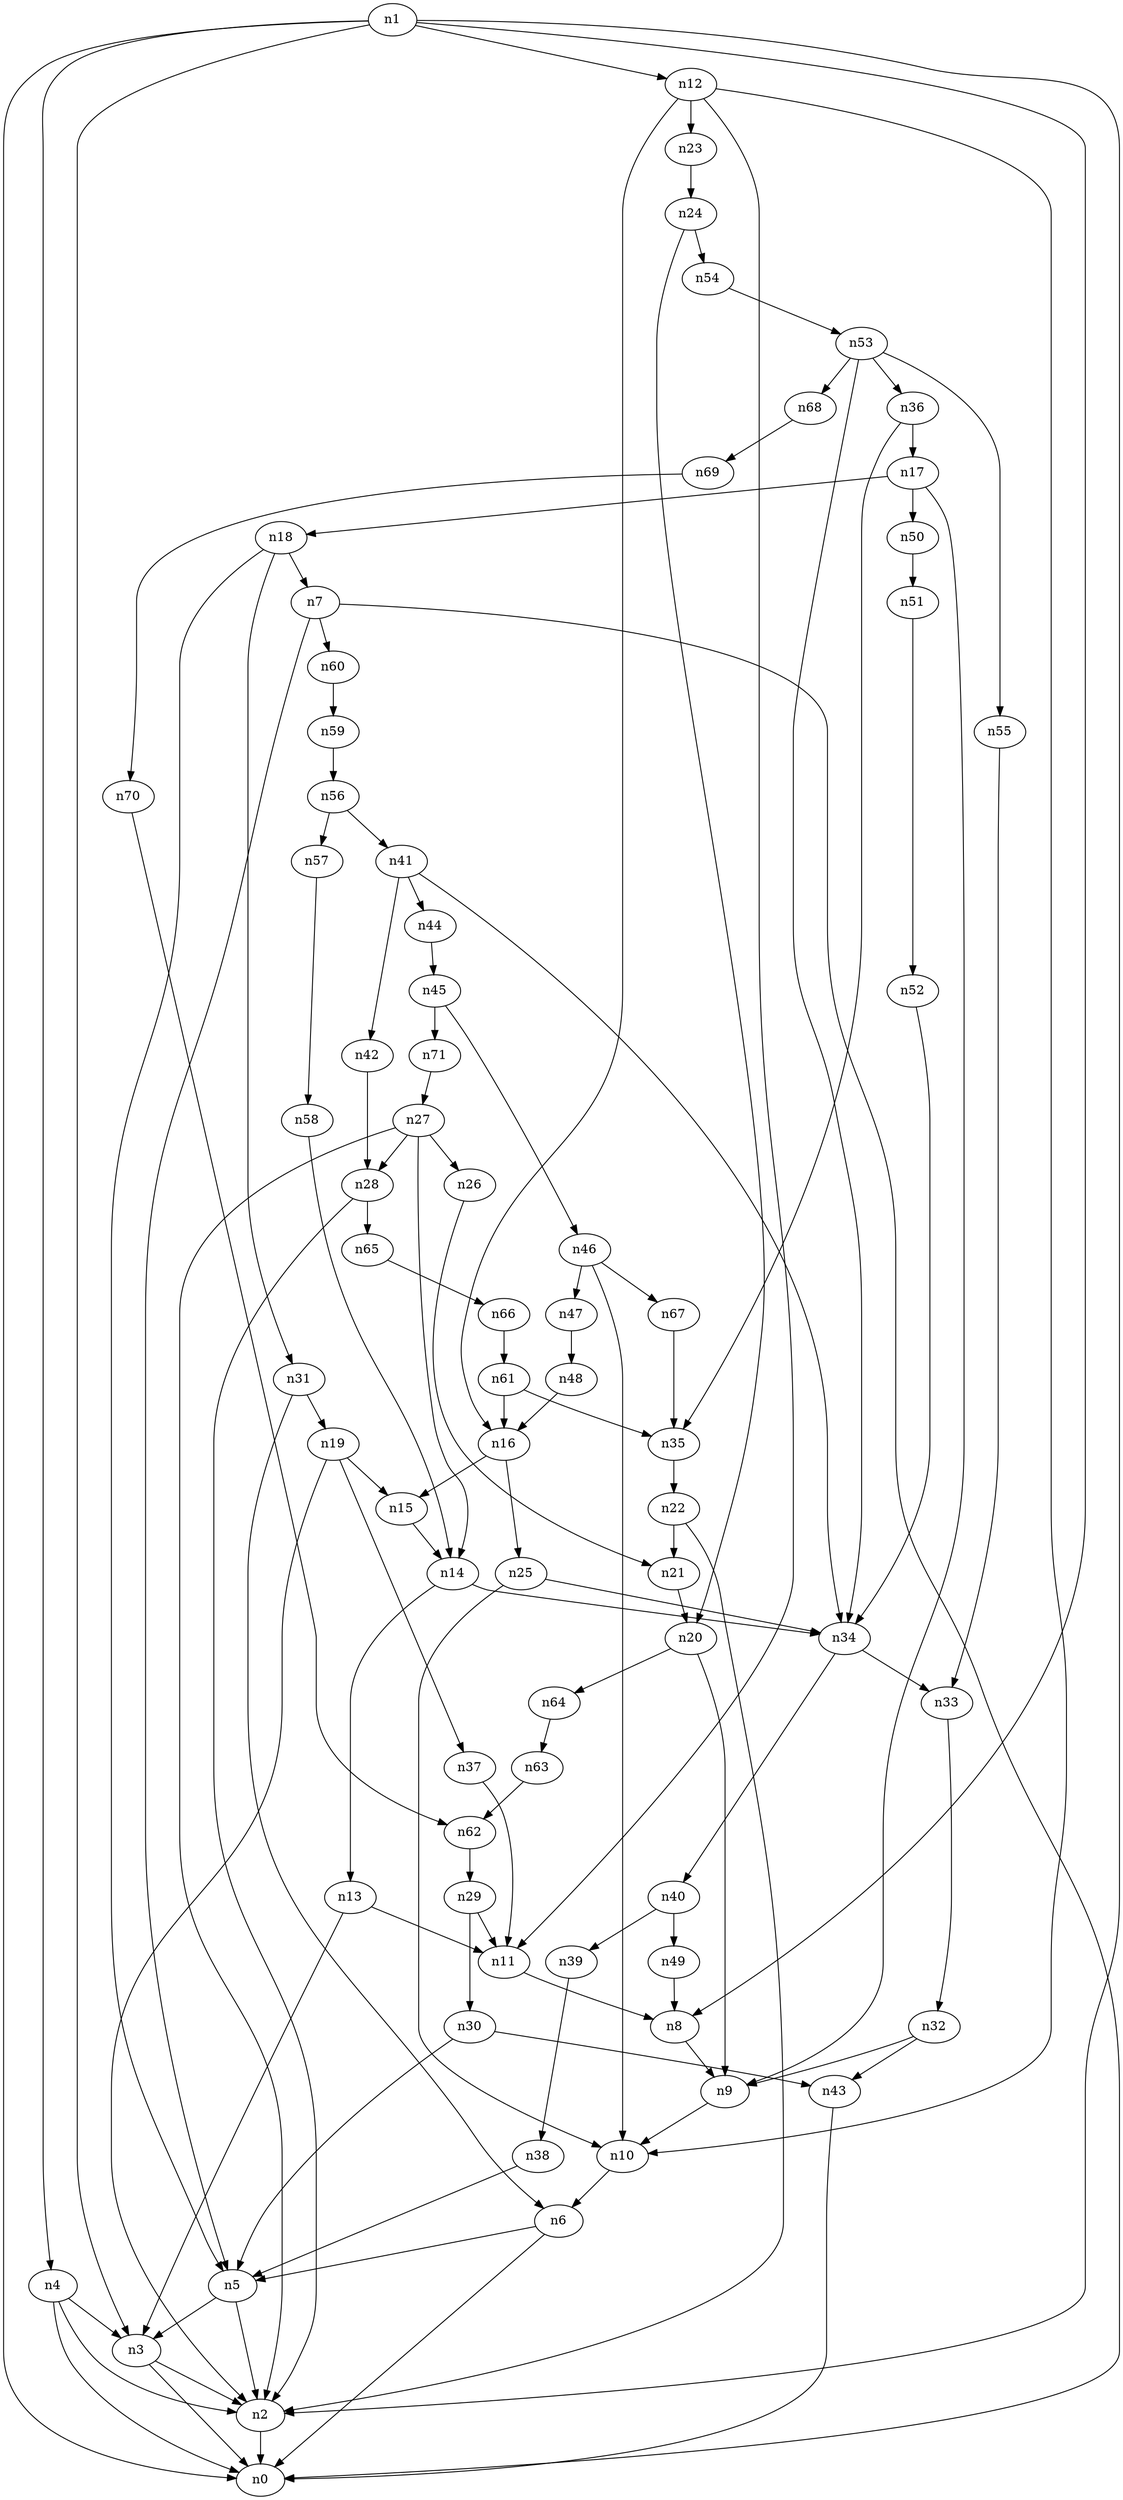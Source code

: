 digraph G {
	n1 -> n0	 [_graphml_id=e0];
	n1 -> n2	 [_graphml_id=e1];
	n1 -> n3	 [_graphml_id=e6];
	n1 -> n4	 [_graphml_id=e9];
	n1 -> n8	 [_graphml_id=e15];
	n1 -> n12	 [_graphml_id=e44];
	n2 -> n0	 [_graphml_id=e5];
	n3 -> n0	 [_graphml_id=e8];
	n3 -> n2	 [_graphml_id=e2];
	n4 -> n0	 [_graphml_id=e4];
	n4 -> n2	 [_graphml_id=e7];
	n4 -> n3	 [_graphml_id=e3];
	n5 -> n2	 [_graphml_id=e24];
	n5 -> n3	 [_graphml_id=e10];
	n6 -> n0	 [_graphml_id=e12];
	n6 -> n5	 [_graphml_id=e11];
	n7 -> n0	 [_graphml_id=e14];
	n7 -> n5	 [_graphml_id=e13];
	n7 -> n60	 [_graphml_id=e100];
	n8 -> n9	 [_graphml_id=e16];
	n9 -> n10	 [_graphml_id=e17];
	n10 -> n6	 [_graphml_id=e18];
	n11 -> n8	 [_graphml_id=e19];
	n12 -> n10	 [_graphml_id=e21];
	n12 -> n11	 [_graphml_id=e20];
	n12 -> n16	 [_graphml_id=e28];
	n12 -> n23	 [_graphml_id=e39];
	n13 -> n3	 [_graphml_id=e23];
	n13 -> n11	 [_graphml_id=e22];
	n14 -> n13	 [_graphml_id=e25];
	n14 -> n34	 [_graphml_id=e57];
	n15 -> n14	 [_graphml_id=e26];
	n16 -> n15	 [_graphml_id=e27];
	n16 -> n25	 [_graphml_id=e42];
	n17 -> n9	 [_graphml_id=e29];
	n17 -> n18	 [_graphml_id=e30];
	n17 -> n50	 [_graphml_id=e84];
	n18 -> n5	 [_graphml_id=e31];
	n18 -> n7	 [_graphml_id=e34];
	n18 -> n31	 [_graphml_id=e83];
	n19 -> n2	 [_graphml_id=e32];
	n19 -> n15	 [_graphml_id=e33];
	n19 -> n37	 [_graphml_id=e62];
	n20 -> n9	 [_graphml_id=e35];
	n20 -> n64	 [_graphml_id=e107];
	n21 -> n20	 [_graphml_id=e36];
	n22 -> n2	 [_graphml_id=e38];
	n22 -> n21	 [_graphml_id=e37];
	n23 -> n24	 [_graphml_id=e40];
	n24 -> n20	 [_graphml_id=e41];
	n24 -> n54	 [_graphml_id=e90];
	n25 -> n10	 [_graphml_id=e43];
	n25 -> n34	 [_graphml_id=e63];
	n26 -> n21	 [_graphml_id=e45];
	n27 -> n2	 [_graphml_id=e93];
	n27 -> n14	 [_graphml_id=e73];
	n27 -> n26	 [_graphml_id=e46];
	n27 -> n28	 [_graphml_id=e47];
	n28 -> n2	 [_graphml_id=e48];
	n28 -> n65	 [_graphml_id=e108];
	n29 -> n11	 [_graphml_id=e49];
	n29 -> n30	 [_graphml_id=e50];
	n30 -> n5	 [_graphml_id=e51];
	n30 -> n43	 [_graphml_id=e113];
	n31 -> n6	 [_graphml_id=e53];
	n31 -> n19	 [_graphml_id=e52];
	n32 -> n9	 [_graphml_id=e54];
	n32 -> n43	 [_graphml_id=e71];
	n33 -> n32	 [_graphml_id=e55];
	n34 -> n33	 [_graphml_id=e56];
	n34 -> n40	 [_graphml_id=e67];
	n35 -> n22	 [_graphml_id=e58];
	n36 -> n17	 [_graphml_id=e60];
	n36 -> n35	 [_graphml_id=e59];
	n37 -> n11	 [_graphml_id=e61];
	n38 -> n5	 [_graphml_id=e64];
	n39 -> n38	 [_graphml_id=e65];
	n40 -> n39	 [_graphml_id=e66];
	n40 -> n49	 [_graphml_id=e81];
	n41 -> n34	 [_graphml_id=e68];
	n41 -> n42	 [_graphml_id=e69];
	n41 -> n44	 [_graphml_id=e74];
	n42 -> n28	 [_graphml_id=e70];
	n43 -> n0	 [_graphml_id=e72];
	n44 -> n45	 [_graphml_id=e75];
	n45 -> n46	 [_graphml_id=e76];
	n45 -> n71	 [_graphml_id=e119];
	n46 -> n10	 [_graphml_id=e77];
	n46 -> n47	 [_graphml_id=e78];
	n46 -> n67	 [_graphml_id=e112];
	n47 -> n48	 [_graphml_id=e79];
	n48 -> n16	 [_graphml_id=e80];
	n49 -> n8	 [_graphml_id=e82];
	n50 -> n51	 [_graphml_id=e85];
	n51 -> n52	 [_graphml_id=e86];
	n52 -> n34	 [_graphml_id=e87];
	n53 -> n34	 [_graphml_id=e103];
	n53 -> n36	 [_graphml_id=e88];
	n53 -> n55	 [_graphml_id=e91];
	n53 -> n68	 [_graphml_id=e114];
	n54 -> n53	 [_graphml_id=e89];
	n55 -> n33	 [_graphml_id=e92];
	n56 -> n41	 [_graphml_id=e94];
	n56 -> n57	 [_graphml_id=e95];
	n57 -> n58	 [_graphml_id=e96];
	n58 -> n14	 [_graphml_id=e97];
	n59 -> n56	 [_graphml_id=e98];
	n60 -> n59	 [_graphml_id=e99];
	n61 -> n16	 [_graphml_id=e101];
	n61 -> n35	 [_graphml_id=e102];
	n62 -> n29	 [_graphml_id=e104];
	n63 -> n62	 [_graphml_id=e105];
	n64 -> n63	 [_graphml_id=e106];
	n65 -> n66	 [_graphml_id=e109];
	n66 -> n61	 [_graphml_id=e110];
	n67 -> n35	 [_graphml_id=e111];
	n68 -> n69	 [_graphml_id=e115];
	n69 -> n70	 [_graphml_id=e116];
	n70 -> n62	 [_graphml_id=e117];
	n71 -> n27	 [_graphml_id=e118];
}
